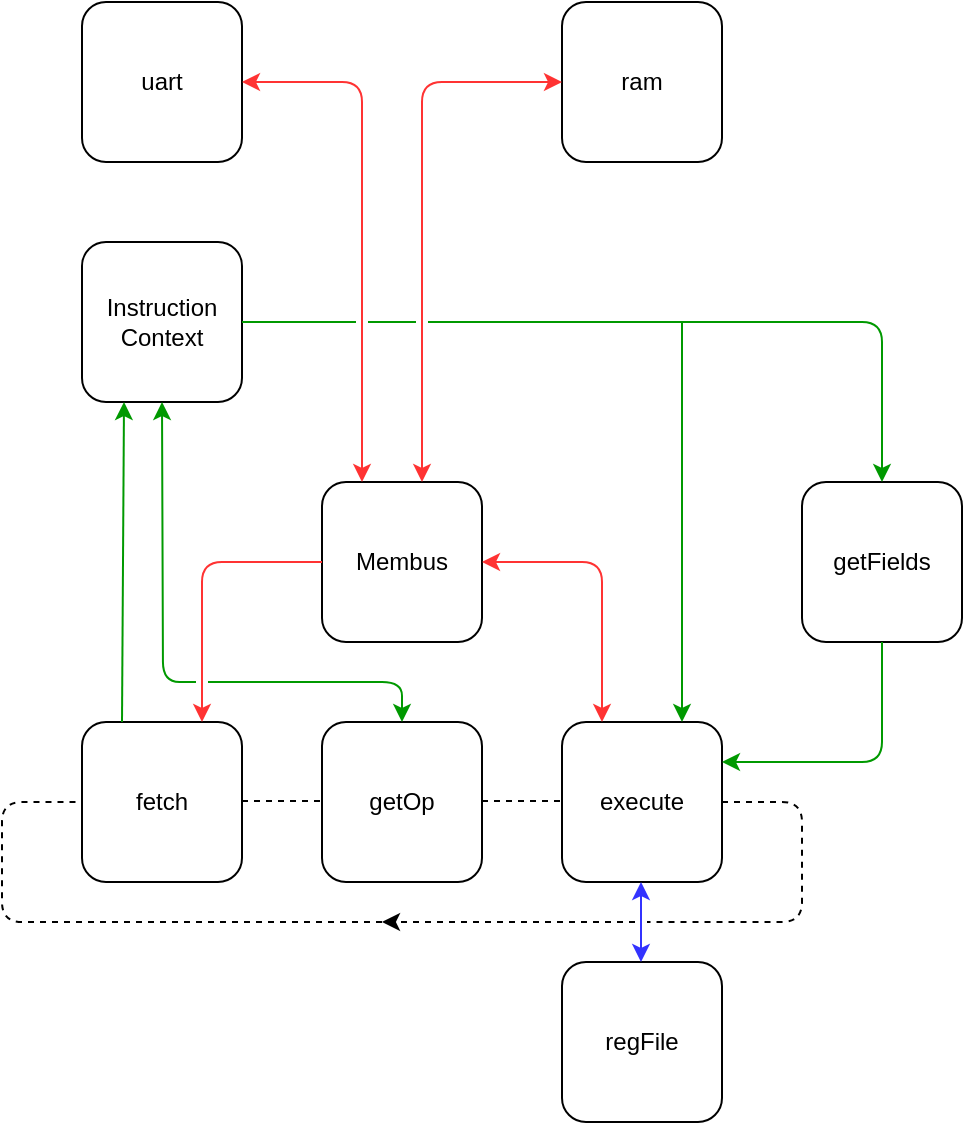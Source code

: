 <mxfile version="14.1.8" type="device"><diagram id="N2xR_WNCYuZi5Pg-iXnJ" name="Page-1"><mxGraphModel dx="1106" dy="1672" grid="1" gridSize="10" guides="1" tooltips="1" connect="1" arrows="1" fold="1" page="1" pageScale="1" pageWidth="1100" pageHeight="850" math="0" shadow="0"><root><mxCell id="0"/><mxCell id="1" parent="0"/><mxCell id="zaGdWiQKXc9QVE9CFiHG-1" value="fetch" style="rounded=1;whiteSpace=wrap;html=1;" parent="1" vertex="1"><mxGeometry x="280" y="280" width="80" height="80" as="geometry"/></mxCell><mxCell id="zaGdWiQKXc9QVE9CFiHG-2" value="getOp" style="rounded=1;whiteSpace=wrap;html=1;" parent="1" vertex="1"><mxGeometry x="400" y="280" width="80" height="80" as="geometry"/></mxCell><mxCell id="zaGdWiQKXc9QVE9CFiHG-4" value="execute" style="rounded=1;whiteSpace=wrap;html=1;" parent="1" vertex="1"><mxGeometry x="520" y="280" width="80" height="80" as="geometry"/></mxCell><mxCell id="zaGdWiQKXc9QVE9CFiHG-9" value="getFields" style="rounded=1;whiteSpace=wrap;html=1;" parent="1" vertex="1"><mxGeometry x="640" y="160" width="80" height="80" as="geometry"/></mxCell><mxCell id="zaGdWiQKXc9QVE9CFiHG-10" value="regFile" style="rounded=1;whiteSpace=wrap;html=1;" parent="1" vertex="1"><mxGeometry x="520" y="400" width="80" height="80" as="geometry"/></mxCell><mxCell id="zaGdWiQKXc9QVE9CFiHG-14" value="" style="endArrow=classic;html=1;strokeColor=#3333FF;startArrow=classic;startFill=1;" parent="1" edge="1"><mxGeometry width="50" height="50" relative="1" as="geometry"><mxPoint x="559.5" y="360" as="sourcePoint"/><mxPoint x="559.5" y="400" as="targetPoint"/></mxGeometry></mxCell><mxCell id="zaGdWiQKXc9QVE9CFiHG-16" value="" style="endArrow=none;html=1;dashed=1;endFill=0;" parent="1" edge="1"><mxGeometry width="50" height="50" relative="1" as="geometry"><mxPoint x="360" y="319.5" as="sourcePoint"/><mxPoint x="400" y="319.5" as="targetPoint"/></mxGeometry></mxCell><mxCell id="zaGdWiQKXc9QVE9CFiHG-17" value="" style="endArrow=none;html=1;dashed=1;endFill=0;" parent="1" edge="1"><mxGeometry width="50" height="50" relative="1" as="geometry"><mxPoint x="480" y="319.5" as="sourcePoint"/><mxPoint x="520" y="319.5" as="targetPoint"/></mxGeometry></mxCell><mxCell id="zaGdWiQKXc9QVE9CFiHG-22" value="Membus" style="rounded=1;whiteSpace=wrap;html=1;" parent="1" vertex="1"><mxGeometry x="400" y="160" width="80" height="80" as="geometry"/></mxCell><mxCell id="zaGdWiQKXc9QVE9CFiHG-26" value="Instruction Context" style="rounded=1;whiteSpace=wrap;html=1;" parent="1" vertex="1"><mxGeometry x="280" y="40" width="80" height="80" as="geometry"/></mxCell><mxCell id="zaGdWiQKXc9QVE9CFiHG-25" value="" style="endArrow=classic;html=1;jumpStyle=gap;strokeColor=#FF3333;" parent="1" edge="1"><mxGeometry width="50" height="50" relative="1" as="geometry"><mxPoint x="400" y="200" as="sourcePoint"/><mxPoint x="340" y="280" as="targetPoint"/><Array as="points"><mxPoint x="340" y="200"/></Array></mxGeometry></mxCell><mxCell id="zaGdWiQKXc9QVE9CFiHG-8" value="" style="endArrow=none;html=1;jumpStyle=gap;dashed=1;endFill=0;" parent="1" edge="1"><mxGeometry width="50" height="50" relative="1" as="geometry"><mxPoint x="430" y="380" as="sourcePoint"/><mxPoint x="280" y="320" as="targetPoint"/><Array as="points"><mxPoint x="240" y="380"/><mxPoint x="240" y="320"/></Array></mxGeometry></mxCell><mxCell id="zaGdWiQKXc9QVE9CFiHG-32" value="uart" style="rounded=1;whiteSpace=wrap;html=1;" parent="1" vertex="1"><mxGeometry x="280" y="-80" width="80" height="80" as="geometry"/></mxCell><mxCell id="zaGdWiQKXc9QVE9CFiHG-33" value="ram" style="rounded=1;whiteSpace=wrap;html=1;" parent="1" vertex="1"><mxGeometry x="520" y="-80" width="80" height="80" as="geometry"/></mxCell><mxCell id="zaGdWiQKXc9QVE9CFiHG-34" value="" style="endArrow=classic;startArrow=classic;html=1;strokeColor=#FF3333;" parent="1" edge="1"><mxGeometry width="50" height="50" relative="1" as="geometry"><mxPoint x="360" y="-40" as="sourcePoint"/><mxPoint x="420" y="160" as="targetPoint"/><Array as="points"><mxPoint x="420" y="-40"/></Array></mxGeometry></mxCell><mxCell id="zaGdWiQKXc9QVE9CFiHG-35" value="" style="endArrow=classic;startArrow=classic;html=1;strokeColor=#FF3333;" parent="1" edge="1"><mxGeometry width="50" height="50" relative="1" as="geometry"><mxPoint x="520" y="-40" as="sourcePoint"/><mxPoint x="450" y="160" as="targetPoint"/><Array as="points"><mxPoint x="450" y="-40"/></Array></mxGeometry></mxCell><mxCell id="R06Lxp7kTolTiSNVzyMr-2" value="" style="endArrow=classic;html=1;jumpStyle=gap;strokeColor=#FF3333;startArrow=classic;startFill=1;" parent="1" edge="1"><mxGeometry width="50" height="50" relative="1" as="geometry"><mxPoint x="540" y="280" as="sourcePoint"/><mxPoint x="480" y="200" as="targetPoint"/><Array as="points"><mxPoint x="540" y="200"/></Array></mxGeometry></mxCell><mxCell id="zaGdWiQKXc9QVE9CFiHG-29" value="" style="endArrow=classic;html=1;strokeColor=#009900;jumpStyle=gap;" parent="1" edge="1"><mxGeometry width="50" height="50" relative="1" as="geometry"><mxPoint x="360" y="80" as="sourcePoint"/><mxPoint x="680" y="160" as="targetPoint"/><Array as="points"><mxPoint x="680" y="80"/></Array></mxGeometry></mxCell><mxCell id="zaGdWiQKXc9QVE9CFiHG-27" value="" style="endArrow=classic;html=1;strokeColor=#009900;" parent="1" edge="1"><mxGeometry width="50" height="50" relative="1" as="geometry"><mxPoint x="300" y="280" as="sourcePoint"/><mxPoint x="301" y="120" as="targetPoint"/></mxGeometry></mxCell><mxCell id="R06Lxp7kTolTiSNVzyMr-4" value="" style="endArrow=classic;html=1;strokeColor=#009900;startArrow=classic;startFill=1;jumpStyle=gap;" parent="1" edge="1"><mxGeometry width="50" height="50" relative="1" as="geometry"><mxPoint x="440" y="280" as="sourcePoint"/><mxPoint x="320" y="120" as="targetPoint"/><Array as="points"><mxPoint x="440" y="260"/><mxPoint x="320.5" y="260"/></Array></mxGeometry></mxCell><mxCell id="R06Lxp7kTolTiSNVzyMr-5" value="" style="endArrow=classic;html=1;strokeColor=#009900;jumpStyle=gap;" parent="1" edge="1"><mxGeometry width="50" height="50" relative="1" as="geometry"><mxPoint x="680" y="240" as="sourcePoint"/><mxPoint x="600" y="300" as="targetPoint"/><Array as="points"><mxPoint x="680" y="300"/></Array></mxGeometry></mxCell><mxCell id="R06Lxp7kTolTiSNVzyMr-6" value="" style="endArrow=classic;html=1;strokeColor=#009900;jumpStyle=gap;" parent="1" edge="1"><mxGeometry width="50" height="50" relative="1" as="geometry"><mxPoint x="580" y="80" as="sourcePoint"/><mxPoint x="580" y="280" as="targetPoint"/><Array as="points"/></mxGeometry></mxCell><mxCell id="R06Lxp7kTolTiSNVzyMr-7" value="" style="endArrow=classic;html=1;jumpStyle=gap;dashed=1;endFill=1;" parent="1" edge="1"><mxGeometry width="50" height="50" relative="1" as="geometry"><mxPoint x="600" y="320" as="sourcePoint"/><mxPoint x="430" y="380" as="targetPoint"/><Array as="points"><mxPoint x="640" y="320"/><mxPoint x="640" y="380"/></Array></mxGeometry></mxCell></root></mxGraphModel></diagram></mxfile>